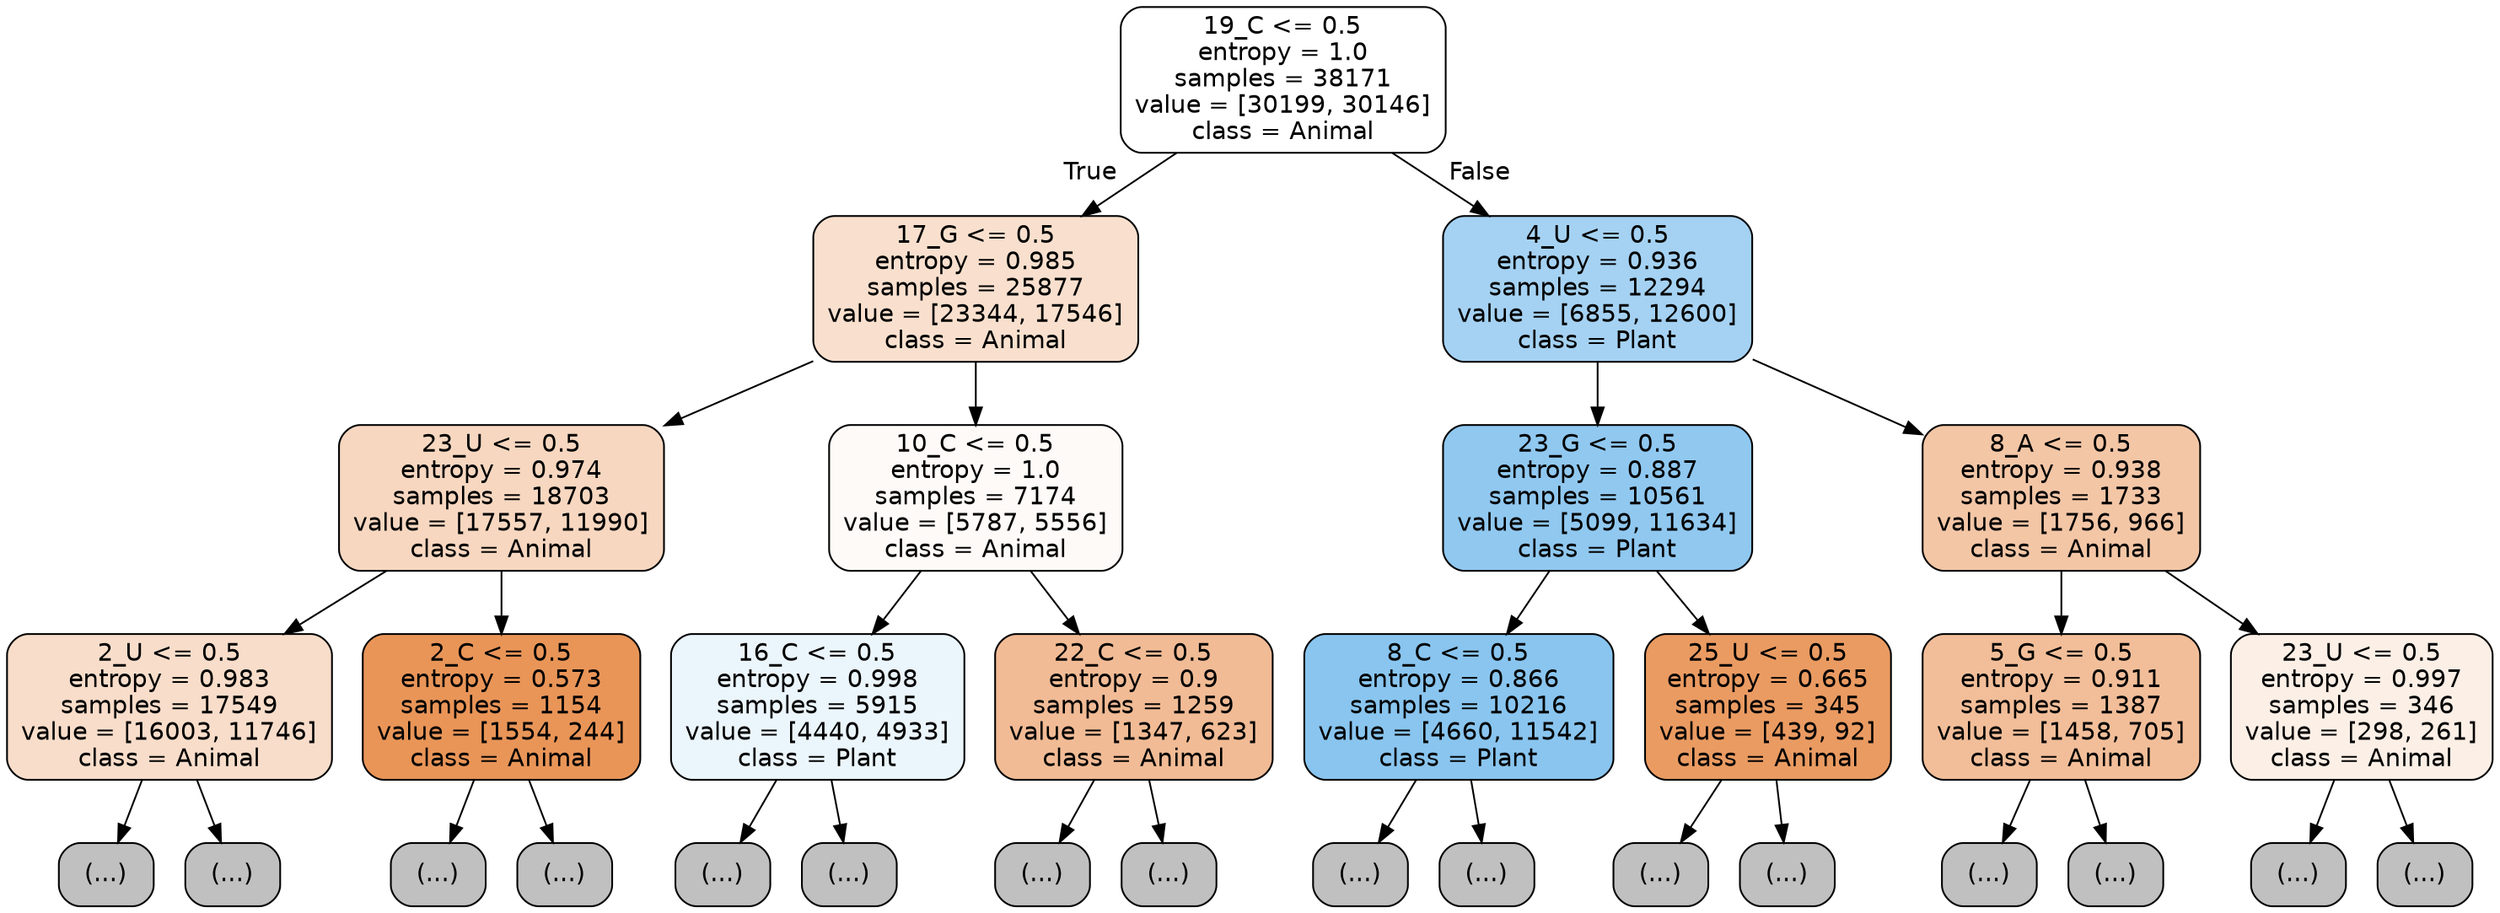 digraph Tree {
node [shape=box, style="filled, rounded", color="black", fontname="helvetica"] ;
edge [fontname="helvetica"] ;
0 [label="19_C <= 0.5\nentropy = 1.0\nsamples = 38171\nvalue = [30199, 30146]\nclass = Animal", fillcolor="#ffffff"] ;
1 [label="17_G <= 0.5\nentropy = 0.985\nsamples = 25877\nvalue = [23344, 17546]\nclass = Animal", fillcolor="#f9e0ce"] ;
0 -> 1 [labeldistance=2.5, labelangle=45, headlabel="True"] ;
2 [label="23_U <= 0.5\nentropy = 0.974\nsamples = 18703\nvalue = [17557, 11990]\nclass = Animal", fillcolor="#f7d7c0"] ;
1 -> 2 ;
3 [label="2_U <= 0.5\nentropy = 0.983\nsamples = 17549\nvalue = [16003, 11746]\nclass = Animal", fillcolor="#f8ddca"] ;
2 -> 3 ;
4 [label="(...)", fillcolor="#C0C0C0"] ;
3 -> 4 ;
6449 [label="(...)", fillcolor="#C0C0C0"] ;
3 -> 6449 ;
8854 [label="2_C <= 0.5\nentropy = 0.573\nsamples = 1154\nvalue = [1554, 244]\nclass = Animal", fillcolor="#e99558"] ;
2 -> 8854 ;
8855 [label="(...)", fillcolor="#C0C0C0"] ;
8854 -> 8855 ;
9164 [label="(...)", fillcolor="#C0C0C0"] ;
8854 -> 9164 ;
9275 [label="10_C <= 0.5\nentropy = 1.0\nsamples = 7174\nvalue = [5787, 5556]\nclass = Animal", fillcolor="#fefaf7"] ;
1 -> 9275 ;
9276 [label="16_C <= 0.5\nentropy = 0.998\nsamples = 5915\nvalue = [4440, 4933]\nclass = Plant", fillcolor="#ebf5fc"] ;
9275 -> 9276 ;
9277 [label="(...)", fillcolor="#C0C0C0"] ;
9276 -> 9277 ;
11770 [label="(...)", fillcolor="#C0C0C0"] ;
9276 -> 11770 ;
12177 [label="22_C <= 0.5\nentropy = 0.9\nsamples = 1259\nvalue = [1347, 623]\nclass = Animal", fillcolor="#f1bb95"] ;
9275 -> 12177 ;
12178 [label="(...)", fillcolor="#C0C0C0"] ;
12177 -> 12178 ;
12771 [label="(...)", fillcolor="#C0C0C0"] ;
12177 -> 12771 ;
12830 [label="4_U <= 0.5\nentropy = 0.936\nsamples = 12294\nvalue = [6855, 12600]\nclass = Plant", fillcolor="#a5d2f3"] ;
0 -> 12830 [labeldistance=2.5, labelangle=-45, headlabel="False"] ;
12831 [label="23_G <= 0.5\nentropy = 0.887\nsamples = 10561\nvalue = [5099, 11634]\nclass = Plant", fillcolor="#90c8f0"] ;
12830 -> 12831 ;
12832 [label="8_C <= 0.5\nentropy = 0.866\nsamples = 10216\nvalue = [4660, 11542]\nclass = Plant", fillcolor="#89c5ef"] ;
12831 -> 12832 ;
12833 [label="(...)", fillcolor="#C0C0C0"] ;
12832 -> 12833 ;
15222 [label="(...)", fillcolor="#C0C0C0"] ;
12832 -> 15222 ;
15923 [label="25_U <= 0.5\nentropy = 0.665\nsamples = 345\nvalue = [439, 92]\nclass = Animal", fillcolor="#ea9b62"] ;
12831 -> 15923 ;
15924 [label="(...)", fillcolor="#C0C0C0"] ;
15923 -> 15924 ;
16067 [label="(...)", fillcolor="#C0C0C0"] ;
15923 -> 16067 ;
16078 [label="8_A <= 0.5\nentropy = 0.938\nsamples = 1733\nvalue = [1756, 966]\nclass = Animal", fillcolor="#f3c6a6"] ;
12830 -> 16078 ;
16079 [label="5_G <= 0.5\nentropy = 0.911\nsamples = 1387\nvalue = [1458, 705]\nclass = Animal", fillcolor="#f2be99"] ;
16078 -> 16079 ;
16080 [label="(...)", fillcolor="#C0C0C0"] ;
16079 -> 16080 ;
16557 [label="(...)", fillcolor="#C0C0C0"] ;
16079 -> 16557 ;
16806 [label="23_U <= 0.5\nentropy = 0.997\nsamples = 346\nvalue = [298, 261]\nclass = Animal", fillcolor="#fcefe6"] ;
16078 -> 16806 ;
16807 [label="(...)", fillcolor="#C0C0C0"] ;
16806 -> 16807 ;
17036 [label="(...)", fillcolor="#C0C0C0"] ;
16806 -> 17036 ;
}